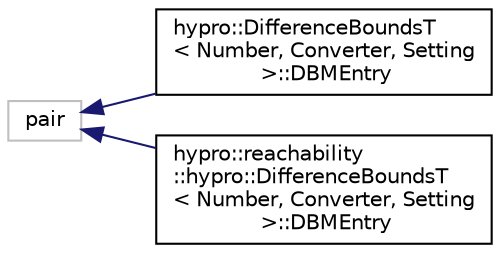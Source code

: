 digraph "Graphical Class Hierarchy"
{
  edge [fontname="Helvetica",fontsize="10",labelfontname="Helvetica",labelfontsize="10"];
  node [fontname="Helvetica",fontsize="10",shape=record];
  rankdir="LR";
  Node1 [label="pair",height=0.2,width=0.4,color="grey75", fillcolor="white", style="filled"];
  Node1 -> Node2 [dir="back",color="midnightblue",fontsize="10",style="solid",fontname="Helvetica"];
  Node2 [label="hypro::DifferenceBoundsT\l\< Number, Converter, Setting\l \>::DBMEntry",height=0.2,width=0.4,color="black", fillcolor="white", style="filled",URL="$classhypro_1_1DifferenceBoundsT_1_1DBMEntry.html"];
  Node1 -> Node3 [dir="back",color="midnightblue",fontsize="10",style="solid",fontname="Helvetica"];
  Node3 [label="hypro::reachability\l::hypro::DifferenceBoundsT\l\< Number, Converter, Setting\l \>::DBMEntry",height=0.2,width=0.4,color="black", fillcolor="white", style="filled",URL="$classhypro_1_1reachability_1_1hypro_1_1DifferenceBoundsT_1_1DBMEntry.html"];
}
